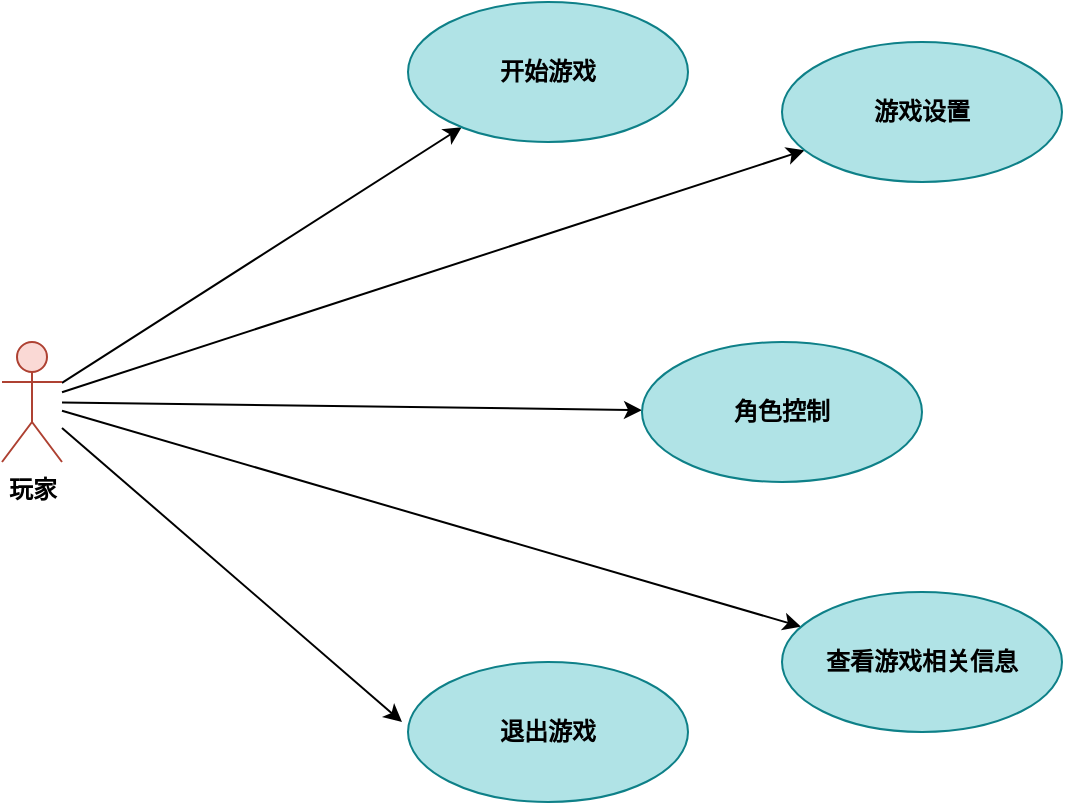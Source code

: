 <mxfile version="10.8.2" type="github"><diagram id="IrRtVsXxeVOsmyzrNjJb" name="use case"><mxGraphModel dx="3046" dy="1971" grid="1" gridSize="10" guides="1" tooltips="1" connect="1" arrows="1" fold="1" page="1" pageScale="1" pageWidth="827" pageHeight="1169" math="0" shadow="0"><root><mxCell id="0"/><mxCell id="1" parent="0"/><mxCell id="EdnDrlW-2tyEHcrzi7xw-4" style="rounded=0;orthogonalLoop=1;jettySize=auto;html=1;" parent="1" source="EdnDrlW-2tyEHcrzi7xw-1" target="EdnDrlW-2tyEHcrzi7xw-3" edge="1"><mxGeometry relative="1" as="geometry"/></mxCell><mxCell id="EdnDrlW-2tyEHcrzi7xw-8" style="edgeStyle=none;rounded=0;orthogonalLoop=1;jettySize=auto;html=1;" parent="1" source="EdnDrlW-2tyEHcrzi7xw-1" target="EdnDrlW-2tyEHcrzi7xw-5" edge="1"><mxGeometry relative="1" as="geometry"/></mxCell><mxCell id="EdnDrlW-2tyEHcrzi7xw-9" style="edgeStyle=none;rounded=0;orthogonalLoop=1;jettySize=auto;html=1;" parent="1" source="EdnDrlW-2tyEHcrzi7xw-1" target="EdnDrlW-2tyEHcrzi7xw-6" edge="1"><mxGeometry relative="1" as="geometry"/></mxCell><mxCell id="EdnDrlW-2tyEHcrzi7xw-10" style="edgeStyle=none;rounded=0;orthogonalLoop=1;jettySize=auto;html=1;" parent="1" source="EdnDrlW-2tyEHcrzi7xw-1" edge="1"><mxGeometry relative="1" as="geometry"><mxPoint x="-1383" y="240" as="targetPoint"/></mxGeometry></mxCell><mxCell id="EdnDrlW-2tyEHcrzi7xw-12" style="edgeStyle=none;rounded=0;orthogonalLoop=1;jettySize=auto;html=1;" parent="1" source="EdnDrlW-2tyEHcrzi7xw-1" target="EdnDrlW-2tyEHcrzi7xw-11" edge="1"><mxGeometry relative="1" as="geometry"/></mxCell><mxCell id="EdnDrlW-2tyEHcrzi7xw-1" value="玩家" style="shape=umlActor;verticalLabelPosition=bottom;labelBackgroundColor=#ffffff;verticalAlign=top;html=1;fillColor=#fad9d5;strokeColor=#ae4132;fontStyle=1" parent="1" vertex="1"><mxGeometry x="-1583" y="50" width="30" height="60" as="geometry"/></mxCell><mxCell id="EdnDrlW-2tyEHcrzi7xw-3" value="开始游戏" style="ellipse;whiteSpace=wrap;html=1;fillColor=#b0e3e6;strokeColor=#0e8088;fontStyle=1" parent="1" vertex="1"><mxGeometry x="-1380" y="-120" width="140" height="70" as="geometry"/></mxCell><mxCell id="EdnDrlW-2tyEHcrzi7xw-5" value="游戏设置" style="ellipse;whiteSpace=wrap;html=1;fillColor=#b0e3e6;strokeColor=#0e8088;fontStyle=1" parent="1" vertex="1"><mxGeometry x="-1193" y="-100" width="140" height="70" as="geometry"/></mxCell><mxCell id="EdnDrlW-2tyEHcrzi7xw-6" value="查看游戏相关信息" style="ellipse;whiteSpace=wrap;html=1;fillColor=#b0e3e6;strokeColor=#0e8088;fontStyle=1" parent="1" vertex="1"><mxGeometry x="-1193" y="175" width="140" height="70" as="geometry"/></mxCell><mxCell id="EdnDrlW-2tyEHcrzi7xw-7" value="退出游戏" style="ellipse;whiteSpace=wrap;html=1;fillColor=#b0e3e6;strokeColor=#0e8088;fontStyle=1" parent="1" vertex="1"><mxGeometry x="-1380" y="210" width="140" height="70" as="geometry"/></mxCell><mxCell id="EdnDrlW-2tyEHcrzi7xw-11" value="角色控制" style="ellipse;whiteSpace=wrap;html=1;fillColor=#b0e3e6;strokeColor=#0e8088;fontStyle=1" parent="1" vertex="1"><mxGeometry x="-1263" y="50" width="140" height="70" as="geometry"/></mxCell></root></mxGraphModel></diagram><diagram id="mnNL5SoDhkHHUL26oh4t" name="layer use case"><mxGraphModel dx="1392" dy="753" grid="1" gridSize="10" guides="1" tooltips="1" connect="1" arrows="1" fold="1" page="1" pageScale="1" pageWidth="827" pageHeight="1169" math="0" shadow="0"><root><mxCell id="qx3HIaO1ouS5vdFw5Nht-0"/><mxCell id="qx3HIaO1ouS5vdFw5Nht-1" parent="qx3HIaO1ouS5vdFw5Nht-0"/><mxCell id="qx3HIaO1ouS5vdFw5Nht-2" style="rounded=0;orthogonalLoop=1;jettySize=auto;html=1;fontStyle=1" edge="1" parent="qx3HIaO1ouS5vdFw5Nht-1" source="qx3HIaO1ouS5vdFw5Nht-7" target="qx3HIaO1ouS5vdFw5Nht-8"><mxGeometry relative="1" as="geometry"/></mxCell><mxCell id="qx3HIaO1ouS5vdFw5Nht-3" style="edgeStyle=none;rounded=0;orthogonalLoop=1;jettySize=auto;html=1;fontStyle=1" edge="1" parent="qx3HIaO1ouS5vdFw5Nht-1" source="qx3HIaO1ouS5vdFw5Nht-7" target="qx3HIaO1ouS5vdFw5Nht-9"><mxGeometry relative="1" as="geometry"/></mxCell><mxCell id="qx3HIaO1ouS5vdFw5Nht-4" style="edgeStyle=none;rounded=0;orthogonalLoop=1;jettySize=auto;html=1;fontStyle=1" edge="1" parent="qx3HIaO1ouS5vdFw5Nht-1" source="qx3HIaO1ouS5vdFw5Nht-7" target="qx3HIaO1ouS5vdFw5Nht-10"><mxGeometry relative="1" as="geometry"/></mxCell><mxCell id="qx3HIaO1ouS5vdFw5Nht-5" style="edgeStyle=none;rounded=0;orthogonalLoop=1;jettySize=auto;html=1;fontStyle=1" edge="1" parent="qx3HIaO1ouS5vdFw5Nht-1" source="qx3HIaO1ouS5vdFw5Nht-7"><mxGeometry relative="1" as="geometry"><mxPoint x="340" y="470" as="targetPoint"/></mxGeometry></mxCell><mxCell id="qx3HIaO1ouS5vdFw5Nht-6" style="edgeStyle=none;rounded=0;orthogonalLoop=1;jettySize=auto;html=1;fontStyle=1" edge="1" parent="qx3HIaO1ouS5vdFw5Nht-1" source="qx3HIaO1ouS5vdFw5Nht-7" target="qx3HIaO1ouS5vdFw5Nht-12"><mxGeometry relative="1" as="geometry"/></mxCell><mxCell id="qx3HIaO1ouS5vdFw5Nht-7" value="玩家" style="shape=umlActor;verticalLabelPosition=bottom;labelBackgroundColor=#ffffff;verticalAlign=top;html=1;fillColor=#fad9d5;strokeColor=#ae4132;fontStyle=1" vertex="1" parent="qx3HIaO1ouS5vdFw5Nht-1"><mxGeometry x="140" y="280" width="30" height="60" as="geometry"/></mxCell><mxCell id="qx3HIaO1ouS5vdFw5Nht-8" value="开始游戏" style="ellipse;whiteSpace=wrap;html=1;fillColor=#b0e3e6;strokeColor=#0e8088;fontStyle=1" vertex="1" parent="qx3HIaO1ouS5vdFw5Nht-1"><mxGeometry x="343" y="110" width="140" height="70" as="geometry"/></mxCell><mxCell id="qx3HIaO1ouS5vdFw5Nht-15" style="edgeStyle=none;rounded=0;orthogonalLoop=1;jettySize=auto;html=1;dashed=1;fontStyle=1" edge="1" parent="qx3HIaO1ouS5vdFw5Nht-1" source="qx3HIaO1ouS5vdFw5Nht-9" target="qx3HIaO1ouS5vdFw5Nht-13"><mxGeometry relative="1" as="geometry"/></mxCell><mxCell id="qx3HIaO1ouS5vdFw5Nht-16" style="edgeStyle=none;rounded=0;orthogonalLoop=1;jettySize=auto;html=1;entryX=0;entryY=0.5;entryDx=0;entryDy=0;dashed=1;fontStyle=1" edge="1" parent="qx3HIaO1ouS5vdFw5Nht-1" source="qx3HIaO1ouS5vdFw5Nht-9" target="qx3HIaO1ouS5vdFw5Nht-14"><mxGeometry relative="1" as="geometry"/></mxCell><mxCell id="qx3HIaO1ouS5vdFw5Nht-9" value="游戏设置" style="ellipse;whiteSpace=wrap;html=1;fillColor=#b0e3e6;strokeColor=#0e8088;fontStyle=1" vertex="1" parent="qx3HIaO1ouS5vdFw5Nht-1"><mxGeometry x="483" y="275" width="140" height="70" as="geometry"/></mxCell><mxCell id="qx3HIaO1ouS5vdFw5Nht-10" value="查看游戏相关信息" style="ellipse;whiteSpace=wrap;html=1;fillColor=#b0e3e6;strokeColor=#0e8088;fontStyle=1" vertex="1" parent="qx3HIaO1ouS5vdFw5Nht-1"><mxGeometry x="420" y="382" width="140" height="70" as="geometry"/></mxCell><mxCell id="qx3HIaO1ouS5vdFw5Nht-11" value="退出游戏" style="ellipse;whiteSpace=wrap;html=1;fillColor=#b0e3e6;strokeColor=#0e8088;fontStyle=1" vertex="1" parent="qx3HIaO1ouS5vdFw5Nht-1"><mxGeometry x="320" y="460" width="140" height="70" as="geometry"/></mxCell><mxCell id="qx3HIaO1ouS5vdFw5Nht-22" style="edgeStyle=none;rounded=0;orthogonalLoop=1;jettySize=auto;html=1;dashed=1;fontStyle=1" edge="1" parent="qx3HIaO1ouS5vdFw5Nht-1" source="qx3HIaO1ouS5vdFw5Nht-12" target="qx3HIaO1ouS5vdFw5Nht-19"><mxGeometry relative="1" as="geometry"/></mxCell><mxCell id="qx3HIaO1ouS5vdFw5Nht-23" style="edgeStyle=none;rounded=0;orthogonalLoop=1;jettySize=auto;html=1;dashed=1;fontStyle=1" edge="1" parent="qx3HIaO1ouS5vdFw5Nht-1" source="qx3HIaO1ouS5vdFw5Nht-12" target="qx3HIaO1ouS5vdFw5Nht-20"><mxGeometry relative="1" as="geometry"/></mxCell><mxCell id="qx3HIaO1ouS5vdFw5Nht-24" style="edgeStyle=none;rounded=0;orthogonalLoop=1;jettySize=auto;html=1;dashed=1;fontStyle=1" edge="1" parent="qx3HIaO1ouS5vdFw5Nht-1" source="qx3HIaO1ouS5vdFw5Nht-12" target="qx3HIaO1ouS5vdFw5Nht-21"><mxGeometry relative="1" as="geometry"/></mxCell><mxCell id="qx3HIaO1ouS5vdFw5Nht-12" value="角色控制" style="ellipse;whiteSpace=wrap;html=1;fillColor=#b0e3e6;strokeColor=#0e8088;fontStyle=1" vertex="1" parent="qx3HIaO1ouS5vdFw5Nht-1"><mxGeometry x="470" y="170" width="140" height="70" as="geometry"/></mxCell><mxCell id="qx3HIaO1ouS5vdFw5Nht-13" value="背景音乐设置" style="ellipse;whiteSpace=wrap;html=1;fillColor=#d0cee2;strokeColor=#56517e;fontStyle=1" vertex="1" parent="qx3HIaO1ouS5vdFw5Nht-1"><mxGeometry x="730" y="393.5" width="140" height="70" as="geometry"/></mxCell><mxCell id="qx3HIaO1ouS5vdFw5Nht-14" value="音效设置" style="ellipse;whiteSpace=wrap;html=1;fillColor=#d0cee2;strokeColor=#56517e;fontStyle=1" vertex="1" parent="qx3HIaO1ouS5vdFw5Nht-1"><mxGeometry x="790" y="285" width="140" height="70" as="geometry"/></mxCell><mxCell id="qx3HIaO1ouS5vdFw5Nht-17" value="《include》" style="text;html=1;resizable=0;points=[];autosize=1;align=left;verticalAlign=top;spacingTop=-4;fontStyle=1" vertex="1" parent="qx3HIaO1ouS5vdFw5Nht-1"><mxGeometry x="610" y="115" width="80" height="20" as="geometry"/></mxCell><mxCell id="qx3HIaO1ouS5vdFw5Nht-18" value="《include》" style="text;html=1;resizable=0;points=[];autosize=1;align=left;verticalAlign=top;spacingTop=-4;fontStyle=1" vertex="1" parent="qx3HIaO1ouS5vdFw5Nht-1"><mxGeometry x="670" y="150" width="80" height="20" as="geometry"/></mxCell><mxCell id="qx3HIaO1ouS5vdFw5Nht-19" value="移动" style="ellipse;whiteSpace=wrap;html=1;fillColor=#bac8d3;strokeColor=#23445d;fontStyle=1" vertex="1" parent="qx3HIaO1ouS5vdFw5Nht-1"><mxGeometry x="710" y="50" width="140" height="70" as="geometry"/></mxCell><mxCell id="qx3HIaO1ouS5vdFw5Nht-20" value="攻击" style="ellipse;whiteSpace=wrap;html=1;fillColor=#bac8d3;strokeColor=#23445d;fontStyle=1" vertex="1" parent="qx3HIaO1ouS5vdFw5Nht-1"><mxGeometry x="790" y="115" width="140" height="70" as="geometry"/></mxCell><mxCell id="qx3HIaO1ouS5vdFw5Nht-21" value="使用技能" style="ellipse;whiteSpace=wrap;html=1;fillColor=#bac8d3;strokeColor=#23445d;fontStyle=1" vertex="1" parent="qx3HIaO1ouS5vdFw5Nht-1"><mxGeometry x="800" y="190" width="140" height="70" as="geometry"/></mxCell><mxCell id="qx3HIaO1ouS5vdFw5Nht-25" value="《include》" style="text;html=1;resizable=0;points=[];autosize=1;align=left;verticalAlign=top;spacingTop=-4;fontStyle=1" vertex="1" parent="qx3HIaO1ouS5vdFw5Nht-1"><mxGeometry x="700" y="195" width="80" height="20" as="geometry"/></mxCell><mxCell id="qx3HIaO1ouS5vdFw5Nht-26" value="《include》" style="text;html=1;resizable=0;points=[];autosize=1;align=left;verticalAlign=top;spacingTop=-4;fontStyle=1" vertex="1" parent="qx3HIaO1ouS5vdFw5Nht-1"><mxGeometry x="680" y="290" width="80" height="20" as="geometry"/></mxCell><mxCell id="qx3HIaO1ouS5vdFw5Nht-27" value="《include》" style="text;html=1;resizable=0;points=[];autosize=1;align=left;verticalAlign=top;spacingTop=-4;fontStyle=1" vertex="1" parent="qx3HIaO1ouS5vdFw5Nht-1"><mxGeometry x="670" y="355" width="80" height="20" as="geometry"/></mxCell><mxCell id="qx3HIaO1ouS5vdFw5Nht-29" style="edgeStyle=none;rounded=0;orthogonalLoop=1;jettySize=auto;html=1;entryX=1;entryY=1;entryDx=0;entryDy=0;dashed=1;fontStyle=1" edge="1" parent="qx3HIaO1ouS5vdFw5Nht-1" source="qx3HIaO1ouS5vdFw5Nht-28" target="qx3HIaO1ouS5vdFw5Nht-10"><mxGeometry relative="1" as="geometry"/></mxCell><mxCell id="qx3HIaO1ouS5vdFw5Nht-31" style="edgeStyle=none;rounded=0;orthogonalLoop=1;jettySize=auto;html=1;dashed=1;fontStyle=1" edge="1" parent="qx3HIaO1ouS5vdFw5Nht-1" source="qx3HIaO1ouS5vdFw5Nht-28" target="qx3HIaO1ouS5vdFw5Nht-9"><mxGeometry relative="1" as="geometry"/></mxCell><mxCell id="qx3HIaO1ouS5vdFw5Nht-28" value="返回主界面" style="ellipse;whiteSpace=wrap;html=1;fillColor=#b1ddf0;strokeColor=#10739e;fontStyle=1" vertex="1" parent="qx3HIaO1ouS5vdFw5Nht-1"><mxGeometry x="680" y="490" width="140" height="70" as="geometry"/></mxCell><mxCell id="qx3HIaO1ouS5vdFw5Nht-30" value="《extend》" style="text;html=1;resizable=0;points=[];autosize=1;align=left;verticalAlign=top;spacingTop=-4;fontStyle=1" vertex="1" parent="qx3HIaO1ouS5vdFw5Nht-1"><mxGeometry x="590" y="452" width="80" height="20" as="geometry"/></mxCell><mxCell id="qx3HIaO1ouS5vdFw5Nht-33" value="《extend》" style="text;html=1;resizable=0;points=[];autosize=1;align=left;verticalAlign=top;spacingTop=-4;fontStyle=1" vertex="1" parent="qx3HIaO1ouS5vdFw5Nht-1"><mxGeometry x="660" y="417" width="80" height="20" as="geometry"/></mxCell></root></mxGraphModel></diagram><diagram id="8f_gyN8ZUDlhBpsmmJCU" name="class"><mxGraphModel dx="1638" dy="886" grid="1" gridSize="10" guides="1" tooltips="1" connect="1" arrows="1" fold="1" page="1" pageScale="1" pageWidth="827" pageHeight="1169" math="0" shadow="0"><root><mxCell id="hql1_VHkMcN6DaYy_J4o-0"/><mxCell id="hql1_VHkMcN6DaYy_J4o-1" parent="hql1_VHkMcN6DaYy_J4o-0"/><mxCell id="hql1_VHkMcN6DaYy_J4o-2" value="Entity" style="swimlane;fontStyle=1;childLayout=stackLayout;horizontal=1;startSize=26;fillColor=none;horizontalStack=0;resizeParent=1;resizeParentMax=0;resizeLast=0;collapsible=1;marginBottom=0;" vertex="1" parent="hql1_VHkMcN6DaYy_J4o-1"><mxGeometry x="520" y="20" width="210" height="156" as="geometry"/></mxCell><mxCell id="hql1_VHkMcN6DaYy_J4o-3" value="+ life: int" style="text;strokeColor=none;fillColor=none;align=left;verticalAlign=top;spacingLeft=4;spacingRight=4;overflow=hidden;rotatable=0;points=[[0,0.5],[1,0.5]];portConstraint=eastwest;fontStyle=1" vertex="1" parent="hql1_VHkMcN6DaYy_J4o-2"><mxGeometry y="26" width="210" height="26" as="geometry"/></mxCell><mxCell id="hql1_VHkMcN6DaYy_J4o-4" value="+ attack: int" style="text;strokeColor=none;fillColor=none;align=left;verticalAlign=top;spacingLeft=4;spacingRight=4;overflow=hidden;rotatable=0;points=[[0,0.5],[1,0.5]];portConstraint=eastwest;fontStyle=1" vertex="1" parent="hql1_VHkMcN6DaYy_J4o-2"><mxGeometry y="52" width="210" height="26" as="geometry"/></mxCell><mxCell id="hql1_VHkMcN6DaYy_J4o-5" value="+ direction: int" style="text;strokeColor=none;fillColor=none;align=left;verticalAlign=top;spacingLeft=4;spacingRight=4;overflow=hidden;rotatable=0;points=[[0,0.5],[1,0.5]];portConstraint=eastwest;fontStyle=1" vertex="1" parent="hql1_VHkMcN6DaYy_J4o-2"><mxGeometry y="78" width="210" height="26" as="geometry"/></mxCell><mxCell id="hql1_VHkMcN6DaYy_J4o-19" value="+ state: ActionState" style="text;strokeColor=none;fillColor=none;align=left;verticalAlign=top;spacingLeft=4;spacingRight=4;overflow=hidden;rotatable=0;points=[[0,0.5],[1,0.5]];portConstraint=eastwest;fontStyle=1" vertex="1" parent="hql1_VHkMcN6DaYy_J4o-2"><mxGeometry y="104" width="210" height="26" as="geometry"/></mxCell><mxCell id="hql1_VHkMcN6DaYy_J4o-20" value="+ isInvincible: bool" style="text;strokeColor=none;fillColor=none;align=left;verticalAlign=top;spacingLeft=4;spacingRight=4;overflow=hidden;rotatable=0;points=[[0,0.5],[1,0.5]];portConstraint=eastwest;fontStyle=1" vertex="1" parent="hql1_VHkMcN6DaYy_J4o-2"><mxGeometry y="130" width="210" height="26" as="geometry"/></mxCell><mxCell id="hql1_VHkMcN6DaYy_J4o-35" style="edgeStyle=orthogonalEdgeStyle;rounded=0;orthogonalLoop=1;jettySize=auto;html=1;endArrow=block;endFill=0;fontStyle=1" edge="1" parent="hql1_VHkMcN6DaYy_J4o-1" source="hql1_VHkMcN6DaYy_J4o-23" target="hql1_VHkMcN6DaYy_J4o-2"><mxGeometry relative="1" as="geometry"/></mxCell><mxCell id="hql1_VHkMcN6DaYy_J4o-23" value="Monster" style="swimlane;fontStyle=1;childLayout=stackLayout;horizontal=1;startSize=26;fillColor=none;horizontalStack=0;resizeParent=1;resizeParentMax=0;resizeLast=0;collapsible=1;marginBottom=0;" vertex="1" parent="hql1_VHkMcN6DaYy_J4o-1"><mxGeometry x="320" y="240" width="210" height="156" as="geometry"/></mxCell><mxCell id="hql1_VHkMcN6DaYy_J4o-24" value="+ life: int" style="text;strokeColor=none;fillColor=none;align=left;verticalAlign=top;spacingLeft=4;spacingRight=4;overflow=hidden;rotatable=0;points=[[0,0.5],[1,0.5]];portConstraint=eastwest;fontStyle=1" vertex="1" parent="hql1_VHkMcN6DaYy_J4o-23"><mxGeometry y="26" width="210" height="26" as="geometry"/></mxCell><mxCell id="hql1_VHkMcN6DaYy_J4o-25" value="+ attack: int" style="text;strokeColor=none;fillColor=none;align=left;verticalAlign=top;spacingLeft=4;spacingRight=4;overflow=hidden;rotatable=0;points=[[0,0.5],[1,0.5]];portConstraint=eastwest;fontStyle=1" vertex="1" parent="hql1_VHkMcN6DaYy_J4o-23"><mxGeometry y="52" width="210" height="26" as="geometry"/></mxCell><mxCell id="hql1_VHkMcN6DaYy_J4o-26" value="+ direction: int" style="text;strokeColor=none;fillColor=none;align=left;verticalAlign=top;spacingLeft=4;spacingRight=4;overflow=hidden;rotatable=0;points=[[0,0.5],[1,0.5]];portConstraint=eastwest;fontStyle=1" vertex="1" parent="hql1_VHkMcN6DaYy_J4o-23"><mxGeometry y="78" width="210" height="26" as="geometry"/></mxCell><mxCell id="hql1_VHkMcN6DaYy_J4o-27" value="+ state: ActionState" style="text;strokeColor=none;fillColor=none;align=left;verticalAlign=top;spacingLeft=4;spacingRight=4;overflow=hidden;rotatable=0;points=[[0,0.5],[1,0.5]];portConstraint=eastwest;fontStyle=1" vertex="1" parent="hql1_VHkMcN6DaYy_J4o-23"><mxGeometry y="104" width="210" height="26" as="geometry"/></mxCell><mxCell id="hql1_VHkMcN6DaYy_J4o-28" value="+ isInvincible: bool" style="text;strokeColor=none;fillColor=none;align=left;verticalAlign=top;spacingLeft=4;spacingRight=4;overflow=hidden;rotatable=0;points=[[0,0.5],[1,0.5]];portConstraint=eastwest;fontStyle=1" vertex="1" parent="hql1_VHkMcN6DaYy_J4o-23"><mxGeometry y="130" width="210" height="26" as="geometry"/></mxCell><mxCell id="hql1_VHkMcN6DaYy_J4o-36" style="edgeStyle=orthogonalEdgeStyle;rounded=0;orthogonalLoop=1;jettySize=auto;html=1;endArrow=block;endFill=0;fontStyle=1" edge="1" parent="hql1_VHkMcN6DaYy_J4o-1" source="hql1_VHkMcN6DaYy_J4o-29" target="hql1_VHkMcN6DaYy_J4o-2"><mxGeometry relative="1" as="geometry"/></mxCell><mxCell id="hql1_VHkMcN6DaYy_J4o-29" value="Player" style="swimlane;fontStyle=1;childLayout=stackLayout;horizontal=1;startSize=26;fillColor=none;horizontalStack=0;resizeParent=1;resizeParentMax=0;resizeLast=0;collapsible=1;marginBottom=0;" vertex="1" parent="hql1_VHkMcN6DaYy_J4o-1"><mxGeometry x="730" y="240" width="210" height="156" as="geometry"/></mxCell><mxCell id="hql1_VHkMcN6DaYy_J4o-30" value="+ life: int" style="text;strokeColor=none;fillColor=none;align=left;verticalAlign=top;spacingLeft=4;spacingRight=4;overflow=hidden;rotatable=0;points=[[0,0.5],[1,0.5]];portConstraint=eastwest;fontStyle=1" vertex="1" parent="hql1_VHkMcN6DaYy_J4o-29"><mxGeometry y="26" width="210" height="26" as="geometry"/></mxCell><mxCell id="hql1_VHkMcN6DaYy_J4o-31" value="+ attack: int" style="text;strokeColor=none;fillColor=none;align=left;verticalAlign=top;spacingLeft=4;spacingRight=4;overflow=hidden;rotatable=0;points=[[0,0.5],[1,0.5]];portConstraint=eastwest;fontStyle=1" vertex="1" parent="hql1_VHkMcN6DaYy_J4o-29"><mxGeometry y="52" width="210" height="26" as="geometry"/></mxCell><mxCell id="hql1_VHkMcN6DaYy_J4o-32" value="+ direction: int" style="text;strokeColor=none;fillColor=none;align=left;verticalAlign=top;spacingLeft=4;spacingRight=4;overflow=hidden;rotatable=0;points=[[0,0.5],[1,0.5]];portConstraint=eastwest;fontStyle=1" vertex="1" parent="hql1_VHkMcN6DaYy_J4o-29"><mxGeometry y="78" width="210" height="26" as="geometry"/></mxCell><mxCell id="hql1_VHkMcN6DaYy_J4o-33" value="+ state: ActionState" style="text;strokeColor=none;fillColor=none;align=left;verticalAlign=top;spacingLeft=4;spacingRight=4;overflow=hidden;rotatable=0;points=[[0,0.5],[1,0.5]];portConstraint=eastwest;fontStyle=1" vertex="1" parent="hql1_VHkMcN6DaYy_J4o-29"><mxGeometry y="104" width="210" height="26" as="geometry"/></mxCell><mxCell id="hql1_VHkMcN6DaYy_J4o-34" value="+ isInvincible: bool" style="text;strokeColor=none;fillColor=none;align=left;verticalAlign=top;spacingLeft=4;spacingRight=4;overflow=hidden;rotatable=0;points=[[0,0.5],[1,0.5]];portConstraint=eastwest;fontStyle=1" vertex="1" parent="hql1_VHkMcN6DaYy_J4o-29"><mxGeometry y="130" width="210" height="26" as="geometry"/></mxCell><mxCell id="hql1_VHkMcN6DaYy_J4o-42" value="&lt;p style=&quot;margin: 0px ; margin-top: 4px ; text-align: center&quot;&gt;&amp;lt;&amp;lt;enumeration&amp;gt;&amp;gt;&lt;br&gt;&lt;span&gt;ActionState&lt;/span&gt;&lt;/p&gt;&lt;hr&gt;&lt;p style=&quot;margin: 0px ; margin-left: 8px ; text-align: left&quot;&gt;None&lt;br&gt;Run&lt;/p&gt;&lt;p style=&quot;margin: 0px ; margin-left: 8px ; text-align: left&quot;&gt;Attack&lt;/p&gt;&lt;p style=&quot;margin: 0px ; margin-left: 8px ; text-align: left&quot;&gt;Stand&lt;/p&gt;&lt;p style=&quot;margin: 0px ; margin-left: 8px ; text-align: left&quot;&gt;Endure&lt;/p&gt;&lt;p style=&quot;margin: 0px ; margin-left: 8px ; text-align: left&quot;&gt;Die&lt;/p&gt;&lt;p style=&quot;margin: 0px ; margin-left: 8px ; text-align: left&quot;&gt;Monster_Chase&lt;/p&gt;&lt;p style=&quot;margin: 0px ; margin-left: 8px ; text-align: left&quot;&gt;Player_Skill&lt;/p&gt;" style="shape=rect;html=1;overflow=fill;whiteSpace=wrap;fontStyle=1" vertex="1" parent="hql1_VHkMcN6DaYy_J4o-1"><mxGeometry x="150" y="18" width="200" height="160" as="geometry"/></mxCell><mxCell id="hql1_VHkMcN6DaYy_J4o-43" value="1" style="endArrow=open;html=1;endSize=12;startArrow=diamondThin;startSize=14;startFill=1;edgeStyle=orthogonalEdgeStyle;align=left;verticalAlign=bottom;entryX=0.995;entryY=0.35;entryDx=0;entryDy=0;entryPerimeter=0;fontStyle=1" edge="1" parent="hql1_VHkMcN6DaYy_J4o-1" source="hql1_VHkMcN6DaYy_J4o-2" target="hql1_VHkMcN6DaYy_J4o-42"><mxGeometry x="-1" y="3" relative="1" as="geometry"><mxPoint x="520" y="60" as="sourcePoint"/><mxPoint x="680" y="60" as="targetPoint"/><Array as="points"><mxPoint x="480" y="74"/><mxPoint x="480" y="74"/></Array></mxGeometry></mxCell><mxCell id="hql1_VHkMcN6DaYy_J4o-84" style="edgeStyle=orthogonalEdgeStyle;rounded=0;orthogonalLoop=1;jettySize=auto;html=1;endArrow=block;endFill=0;fontStyle=1" edge="1" parent="hql1_VHkMcN6DaYy_J4o-1" source="hql1_VHkMcN6DaYy_J4o-67"><mxGeometry relative="1" as="geometry"><mxPoint x="1145.529" y="-135" as="targetPoint"/><Array as="points"><mxPoint x="1115" y="-56"/><mxPoint x="1145" y="-56"/></Array></mxGeometry></mxCell><mxCell id="hql1_VHkMcN6DaYy_J4o-85" style="edgeStyle=orthogonalEdgeStyle;rounded=0;orthogonalLoop=1;jettySize=auto;html=1;endArrow=block;endFill=0;fontStyle=1" edge="1" parent="hql1_VHkMcN6DaYy_J4o-1" source="hql1_VHkMcN6DaYy_J4o-71"><mxGeometry relative="1" as="geometry"><mxPoint x="1145.529" y="-135" as="targetPoint"/><Array as="points"><mxPoint x="1285" y="-56"/><mxPoint x="1145" y="-56"/></Array></mxGeometry></mxCell><mxCell id="hql1_VHkMcN6DaYy_J4o-86" style="edgeStyle=orthogonalEdgeStyle;rounded=0;orthogonalLoop=1;jettySize=auto;html=1;endArrow=block;endFill=0;fontStyle=1" edge="1" parent="hql1_VHkMcN6DaYy_J4o-1" source="hql1_VHkMcN6DaYy_J4o-75"><mxGeometry relative="1" as="geometry"><mxPoint x="1465.235" y="39" as="sourcePoint"/><mxPoint x="1145.529" y="-135" as="targetPoint"/><Array as="points"><mxPoint x="1466" y="-57"/><mxPoint x="1146" y="-57"/></Array></mxGeometry></mxCell><mxCell id="hql1_VHkMcN6DaYy_J4o-79" value="GameScene" style="swimlane;fontStyle=1;childLayout=stackLayout;horizontal=1;startSize=26;fillColor=none;horizontalStack=0;resizeParent=1;resizeParentMax=0;resizeLast=0;collapsible=1;marginBottom=0;" vertex="1" parent="hql1_VHkMcN6DaYy_J4o-1"><mxGeometry x="835" y="41" width="175" height="78" as="geometry"/></mxCell><mxCell id="hql1_VHkMcN6DaYy_J4o-88" value="1" style="endArrow=open;html=1;endSize=12;startArrow=diamondThin;startSize=14;startFill=1;edgeStyle=orthogonalEdgeStyle;align=left;verticalAlign=bottom;fontStyle=1" edge="1" parent="hql1_VHkMcN6DaYy_J4o-79" target="hql1_VHkMcN6DaYy_J4o-2"><mxGeometry x="-1" y="3" relative="1" as="geometry"><mxPoint y="22" as="sourcePoint"/><mxPoint x="160" y="22" as="targetPoint"/><Array as="points"><mxPoint x="-75" y="22"/><mxPoint x="-75" y="22"/></Array></mxGeometry></mxCell><mxCell id="hql1_VHkMcN6DaYy_J4o-80" value="+ player: Entity" style="text;strokeColor=none;fillColor=none;align=left;verticalAlign=top;spacingLeft=4;spacingRight=4;overflow=hidden;rotatable=0;points=[[0,0.5],[1,0.5]];portConstraint=eastwest;fontStyle=1" vertex="1" parent="hql1_VHkMcN6DaYy_J4o-79"><mxGeometry y="26" width="175" height="26" as="geometry"/></mxCell><mxCell id="hql1_VHkMcN6DaYy_J4o-81" value="+ monsters: Vector&lt;Entity&gt;" style="text;strokeColor=none;fillColor=none;align=left;verticalAlign=top;spacingLeft=4;spacingRight=4;overflow=hidden;rotatable=0;points=[[0,0.5],[1,0.5]];portConstraint=eastwest;fontStyle=1" vertex="1" parent="hql1_VHkMcN6DaYy_J4o-79"><mxGeometry y="52" width="175" height="26" as="geometry"/></mxCell></root></mxGraphModel></diagram><diagram id="9hV2W6zVL5yRLEfEgwlA" name="detail class"><mxGraphModel dx="1392" dy="1922" grid="1" gridSize="10" guides="1" tooltips="1" connect="1" arrows="1" fold="1" page="1" pageScale="1" pageWidth="827" pageHeight="1169" math="0" shadow="0"><root><mxCell id="re-ZhchEUuhyzn_ODeVp-0"/><mxCell id="re-ZhchEUuhyzn_ODeVp-1" parent="re-ZhchEUuhyzn_ODeVp-0"/><mxCell id="EOTZfSgTQvX7_BjOTXxA-0" value="Entity" style="swimlane;fontStyle=1;childLayout=stackLayout;horizontal=1;startSize=26;fillColor=none;horizontalStack=0;resizeParent=1;resizeParentMax=0;resizeLast=0;collapsible=1;marginBottom=0;" vertex="1" parent="re-ZhchEUuhyzn_ODeVp-1"><mxGeometry x="520" y="20" width="210" height="156" as="geometry"/></mxCell><mxCell id="EOTZfSgTQvX7_BjOTXxA-1" value="+ life: int" style="text;strokeColor=none;fillColor=none;align=left;verticalAlign=top;spacingLeft=4;spacingRight=4;overflow=hidden;rotatable=0;points=[[0,0.5],[1,0.5]];portConstraint=eastwest;fontStyle=1" vertex="1" parent="EOTZfSgTQvX7_BjOTXxA-0"><mxGeometry y="26" width="210" height="26" as="geometry"/></mxCell><mxCell id="EOTZfSgTQvX7_BjOTXxA-2" value="+ attack: int" style="text;strokeColor=none;fillColor=none;align=left;verticalAlign=top;spacingLeft=4;spacingRight=4;overflow=hidden;rotatable=0;points=[[0,0.5],[1,0.5]];portConstraint=eastwest;fontStyle=1" vertex="1" parent="EOTZfSgTQvX7_BjOTXxA-0"><mxGeometry y="52" width="210" height="26" as="geometry"/></mxCell><mxCell id="EOTZfSgTQvX7_BjOTXxA-3" value="+ direction: int" style="text;strokeColor=none;fillColor=none;align=left;verticalAlign=top;spacingLeft=4;spacingRight=4;overflow=hidden;rotatable=0;points=[[0,0.5],[1,0.5]];portConstraint=eastwest;fontStyle=1" vertex="1" parent="EOTZfSgTQvX7_BjOTXxA-0"><mxGeometry y="78" width="210" height="26" as="geometry"/></mxCell><mxCell id="EOTZfSgTQvX7_BjOTXxA-4" value="+ state: ActionState" style="text;strokeColor=none;fillColor=none;align=left;verticalAlign=top;spacingLeft=4;spacingRight=4;overflow=hidden;rotatable=0;points=[[0,0.5],[1,0.5]];portConstraint=eastwest;fontStyle=1" vertex="1" parent="EOTZfSgTQvX7_BjOTXxA-0"><mxGeometry y="104" width="210" height="26" as="geometry"/></mxCell><mxCell id="EOTZfSgTQvX7_BjOTXxA-5" value="+ isInvincible: bool" style="text;strokeColor=none;fillColor=none;align=left;verticalAlign=top;spacingLeft=4;spacingRight=4;overflow=hidden;rotatable=0;points=[[0,0.5],[1,0.5]];portConstraint=eastwest;fontStyle=1" vertex="1" parent="EOTZfSgTQvX7_BjOTXxA-0"><mxGeometry y="130" width="210" height="26" as="geometry"/></mxCell><mxCell id="EOTZfSgTQvX7_BjOTXxA-6" style="edgeStyle=orthogonalEdgeStyle;rounded=0;orthogonalLoop=1;jettySize=auto;html=1;endArrow=block;endFill=0;fontStyle=1" edge="1" parent="re-ZhchEUuhyzn_ODeVp-1" source="EOTZfSgTQvX7_BjOTXxA-7" target="EOTZfSgTQvX7_BjOTXxA-0"><mxGeometry relative="1" as="geometry"/></mxCell><mxCell id="EOTZfSgTQvX7_BjOTXxA-7" value="Monster" style="swimlane;fontStyle=1;childLayout=stackLayout;horizontal=1;startSize=26;fillColor=none;horizontalStack=0;resizeParent=1;resizeParentMax=0;resizeLast=0;collapsible=1;marginBottom=0;" vertex="1" parent="re-ZhchEUuhyzn_ODeVp-1"><mxGeometry x="320" y="240" width="210" height="156" as="geometry"/></mxCell><mxCell id="EOTZfSgTQvX7_BjOTXxA-8" value="+ life: int" style="text;strokeColor=none;fillColor=none;align=left;verticalAlign=top;spacingLeft=4;spacingRight=4;overflow=hidden;rotatable=0;points=[[0,0.5],[1,0.5]];portConstraint=eastwest;fontStyle=1" vertex="1" parent="EOTZfSgTQvX7_BjOTXxA-7"><mxGeometry y="26" width="210" height="26" as="geometry"/></mxCell><mxCell id="EOTZfSgTQvX7_BjOTXxA-9" value="+ attack: int" style="text;strokeColor=none;fillColor=none;align=left;verticalAlign=top;spacingLeft=4;spacingRight=4;overflow=hidden;rotatable=0;points=[[0,0.5],[1,0.5]];portConstraint=eastwest;fontStyle=1" vertex="1" parent="EOTZfSgTQvX7_BjOTXxA-7"><mxGeometry y="52" width="210" height="26" as="geometry"/></mxCell><mxCell id="EOTZfSgTQvX7_BjOTXxA-10" value="+ direction: int" style="text;strokeColor=none;fillColor=none;align=left;verticalAlign=top;spacingLeft=4;spacingRight=4;overflow=hidden;rotatable=0;points=[[0,0.5],[1,0.5]];portConstraint=eastwest;fontStyle=1" vertex="1" parent="EOTZfSgTQvX7_BjOTXxA-7"><mxGeometry y="78" width="210" height="26" as="geometry"/></mxCell><mxCell id="EOTZfSgTQvX7_BjOTXxA-11" value="+ state: ActionState" style="text;strokeColor=none;fillColor=none;align=left;verticalAlign=top;spacingLeft=4;spacingRight=4;overflow=hidden;rotatable=0;points=[[0,0.5],[1,0.5]];portConstraint=eastwest;fontStyle=1" vertex="1" parent="EOTZfSgTQvX7_BjOTXxA-7"><mxGeometry y="104" width="210" height="26" as="geometry"/></mxCell><mxCell id="EOTZfSgTQvX7_BjOTXxA-12" value="+ isInvincible: bool" style="text;strokeColor=none;fillColor=none;align=left;verticalAlign=top;spacingLeft=4;spacingRight=4;overflow=hidden;rotatable=0;points=[[0,0.5],[1,0.5]];portConstraint=eastwest;fontStyle=1" vertex="1" parent="EOTZfSgTQvX7_BjOTXxA-7"><mxGeometry y="130" width="210" height="26" as="geometry"/></mxCell><mxCell id="EOTZfSgTQvX7_BjOTXxA-13" style="edgeStyle=orthogonalEdgeStyle;rounded=0;orthogonalLoop=1;jettySize=auto;html=1;endArrow=block;endFill=0;fontStyle=1" edge="1" parent="re-ZhchEUuhyzn_ODeVp-1" source="EOTZfSgTQvX7_BjOTXxA-14" target="EOTZfSgTQvX7_BjOTXxA-0"><mxGeometry relative="1" as="geometry"/></mxCell><mxCell id="EOTZfSgTQvX7_BjOTXxA-14" value="Player" style="swimlane;fontStyle=1;childLayout=stackLayout;horizontal=1;startSize=26;fillColor=none;horizontalStack=0;resizeParent=1;resizeParentMax=0;resizeLast=0;collapsible=1;marginBottom=0;" vertex="1" parent="re-ZhchEUuhyzn_ODeVp-1"><mxGeometry x="730" y="240" width="210" height="156" as="geometry"/></mxCell><mxCell id="EOTZfSgTQvX7_BjOTXxA-15" value="+ life: int" style="text;strokeColor=none;fillColor=none;align=left;verticalAlign=top;spacingLeft=4;spacingRight=4;overflow=hidden;rotatable=0;points=[[0,0.5],[1,0.5]];portConstraint=eastwest;fontStyle=1" vertex="1" parent="EOTZfSgTQvX7_BjOTXxA-14"><mxGeometry y="26" width="210" height="26" as="geometry"/></mxCell><mxCell id="EOTZfSgTQvX7_BjOTXxA-16" value="+ attack: int" style="text;strokeColor=none;fillColor=none;align=left;verticalAlign=top;spacingLeft=4;spacingRight=4;overflow=hidden;rotatable=0;points=[[0,0.5],[1,0.5]];portConstraint=eastwest;fontStyle=1" vertex="1" parent="EOTZfSgTQvX7_BjOTXxA-14"><mxGeometry y="52" width="210" height="26" as="geometry"/></mxCell><mxCell id="EOTZfSgTQvX7_BjOTXxA-17" value="+ direction: int" style="text;strokeColor=none;fillColor=none;align=left;verticalAlign=top;spacingLeft=4;spacingRight=4;overflow=hidden;rotatable=0;points=[[0,0.5],[1,0.5]];portConstraint=eastwest;fontStyle=1" vertex="1" parent="EOTZfSgTQvX7_BjOTXxA-14"><mxGeometry y="78" width="210" height="26" as="geometry"/></mxCell><mxCell id="EOTZfSgTQvX7_BjOTXxA-18" value="+ state: ActionState" style="text;strokeColor=none;fillColor=none;align=left;verticalAlign=top;spacingLeft=4;spacingRight=4;overflow=hidden;rotatable=0;points=[[0,0.5],[1,0.5]];portConstraint=eastwest;fontStyle=1" vertex="1" parent="EOTZfSgTQvX7_BjOTXxA-14"><mxGeometry y="104" width="210" height="26" as="geometry"/></mxCell><mxCell id="EOTZfSgTQvX7_BjOTXxA-19" value="+ isInvincible: bool" style="text;strokeColor=none;fillColor=none;align=left;verticalAlign=top;spacingLeft=4;spacingRight=4;overflow=hidden;rotatable=0;points=[[0,0.5],[1,0.5]];portConstraint=eastwest;fontStyle=1" vertex="1" parent="EOTZfSgTQvX7_BjOTXxA-14"><mxGeometry y="130" width="210" height="26" as="geometry"/></mxCell><mxCell id="EOTZfSgTQvX7_BjOTXxA-20" value="&lt;p style=&quot;margin: 0px ; margin-top: 4px ; text-align: center&quot;&gt;&amp;lt;&amp;lt;enumeration&amp;gt;&amp;gt;&lt;br&gt;&lt;span&gt;ActionState&lt;/span&gt;&lt;/p&gt;&lt;hr&gt;&lt;p style=&quot;margin: 0px ; margin-left: 8px ; text-align: left&quot;&gt;None&lt;br&gt;Run&lt;/p&gt;&lt;p style=&quot;margin: 0px ; margin-left: 8px ; text-align: left&quot;&gt;Attack&lt;/p&gt;&lt;p style=&quot;margin: 0px ; margin-left: 8px ; text-align: left&quot;&gt;Stand&lt;/p&gt;&lt;p style=&quot;margin: 0px ; margin-left: 8px ; text-align: left&quot;&gt;Endure&lt;/p&gt;&lt;p style=&quot;margin: 0px ; margin-left: 8px ; text-align: left&quot;&gt;Die&lt;/p&gt;&lt;p style=&quot;margin: 0px ; margin-left: 8px ; text-align: left&quot;&gt;Monster_Chase&lt;/p&gt;&lt;p style=&quot;margin: 0px ; margin-left: 8px ; text-align: left&quot;&gt;Player_Skill&lt;/p&gt;" style="shape=rect;html=1;overflow=fill;whiteSpace=wrap;fontStyle=1" vertex="1" parent="re-ZhchEUuhyzn_ODeVp-1"><mxGeometry x="150" y="18" width="200" height="160" as="geometry"/></mxCell><mxCell id="EOTZfSgTQvX7_BjOTXxA-21" value="1" style="endArrow=open;html=1;endSize=12;startArrow=diamondThin;startSize=14;startFill=1;edgeStyle=orthogonalEdgeStyle;align=left;verticalAlign=bottom;entryX=0.995;entryY=0.35;entryDx=0;entryDy=0;entryPerimeter=0;fontStyle=1" edge="1" parent="re-ZhchEUuhyzn_ODeVp-1" source="EOTZfSgTQvX7_BjOTXxA-0" target="EOTZfSgTQvX7_BjOTXxA-20"><mxGeometry x="-1" y="3" relative="1" as="geometry"><mxPoint x="520" y="60" as="sourcePoint"/><mxPoint x="680" y="60" as="targetPoint"/><Array as="points"><mxPoint x="480" y="74"/><mxPoint x="480" y="74"/></Array></mxGeometry></mxCell><mxCell id="EOTZfSgTQvX7_BjOTXxA-22" value="Layer" style="swimlane;fontStyle=1;childLayout=stackLayout;horizontal=1;startSize=26;fillColor=none;horizontalStack=0;resizeParent=1;resizeParentMax=0;resizeLast=0;collapsible=1;marginBottom=0;" vertex="1" parent="re-ZhchEUuhyzn_ODeVp-1"><mxGeometry x="1075" y="-187" width="140" height="52" as="geometry"/></mxCell><mxCell id="EOTZfSgTQvX7_BjOTXxA-23" style="edgeStyle=orthogonalEdgeStyle;rounded=0;orthogonalLoop=1;jettySize=auto;html=1;endArrow=block;endFill=0;fontStyle=1" edge="1" parent="re-ZhchEUuhyzn_ODeVp-1" source="EOTZfSgTQvX7_BjOTXxA-24" target="EOTZfSgTQvX7_BjOTXxA-22"><mxGeometry relative="1" as="geometry"><Array as="points"><mxPoint x="1115" y="-56"/><mxPoint x="1145" y="-56"/></Array></mxGeometry></mxCell><mxCell id="EOTZfSgTQvX7_BjOTXxA-24" value="MainScene" style="swimlane;fontStyle=1;childLayout=stackLayout;horizontal=1;startSize=26;fillColor=none;horizontalStack=0;resizeParent=1;resizeParentMax=0;resizeLast=0;collapsible=1;marginBottom=0;" vertex="1" parent="re-ZhchEUuhyzn_ODeVp-1"><mxGeometry x="1045" y="39" width="140" height="52" as="geometry"/></mxCell><mxCell id="EOTZfSgTQvX7_BjOTXxA-25" style="edgeStyle=orthogonalEdgeStyle;rounded=0;orthogonalLoop=1;jettySize=auto;html=1;endArrow=block;endFill=0;fontStyle=1" edge="1" parent="re-ZhchEUuhyzn_ODeVp-1" source="EOTZfSgTQvX7_BjOTXxA-26" target="EOTZfSgTQvX7_BjOTXxA-22"><mxGeometry relative="1" as="geometry"><Array as="points"><mxPoint x="1285" y="-56"/><mxPoint x="1145" y="-56"/></Array></mxGeometry></mxCell><mxCell id="EOTZfSgTQvX7_BjOTXxA-26" value="OptionScene" style="swimlane;fontStyle=1;childLayout=stackLayout;horizontal=1;startSize=26;fillColor=none;horizontalStack=0;resizeParent=1;resizeParentMax=0;resizeLast=0;collapsible=1;marginBottom=0;" vertex="1" parent="re-ZhchEUuhyzn_ODeVp-1"><mxGeometry x="1215" y="41" width="140" height="52" as="geometry"/></mxCell><mxCell id="EOTZfSgTQvX7_BjOTXxA-27" style="edgeStyle=orthogonalEdgeStyle;rounded=0;orthogonalLoop=1;jettySize=auto;html=1;endArrow=block;endFill=0;fontStyle=1" edge="1" parent="re-ZhchEUuhyzn_ODeVp-1" source="EOTZfSgTQvX7_BjOTXxA-28" target="EOTZfSgTQvX7_BjOTXxA-22"><mxGeometry relative="1" as="geometry"><mxPoint x="1465.235" y="39" as="sourcePoint"/><Array as="points"><mxPoint x="1466" y="-57"/><mxPoint x="1146" y="-57"/></Array></mxGeometry></mxCell><mxCell id="EOTZfSgTQvX7_BjOTXxA-28" value="AboutScene" style="swimlane;fontStyle=1;childLayout=stackLayout;horizontal=1;startSize=26;fillColor=none;horizontalStack=0;resizeParent=1;resizeParentMax=0;resizeLast=0;collapsible=1;marginBottom=0;" vertex="1" parent="re-ZhchEUuhyzn_ODeVp-1"><mxGeometry x="1400" y="41" width="140" height="52" as="geometry"/></mxCell><mxCell id="EOTZfSgTQvX7_BjOTXxA-29" style="edgeStyle=orthogonalEdgeStyle;rounded=0;orthogonalLoop=1;jettySize=auto;html=1;endArrow=block;endFill=0;fontStyle=1" edge="1" parent="re-ZhchEUuhyzn_ODeVp-1" source="EOTZfSgTQvX7_BjOTXxA-30" target="EOTZfSgTQvX7_BjOTXxA-22"><mxGeometry relative="1" as="geometry"><Array as="points"><mxPoint x="905" y="-56"/><mxPoint x="1145" y="-56"/></Array></mxGeometry></mxCell><mxCell id="EOTZfSgTQvX7_BjOTXxA-30" value="GameScene" style="swimlane;fontStyle=1;childLayout=stackLayout;horizontal=1;startSize=26;fillColor=none;horizontalStack=0;resizeParent=1;resizeParentMax=0;resizeLast=0;collapsible=1;marginBottom=0;" vertex="1" parent="re-ZhchEUuhyzn_ODeVp-1"><mxGeometry x="810" y="39" width="175" height="78" as="geometry"/></mxCell><mxCell id="EOTZfSgTQvX7_BjOTXxA-31" value="1" style="endArrow=open;html=1;endSize=12;startArrow=diamondThin;startSize=14;startFill=1;edgeStyle=orthogonalEdgeStyle;align=left;verticalAlign=bottom;fontStyle=1" edge="1" parent="EOTZfSgTQvX7_BjOTXxA-30" target="EOTZfSgTQvX7_BjOTXxA-0"><mxGeometry x="-1" y="3" relative="1" as="geometry"><mxPoint y="22" as="sourcePoint"/><mxPoint x="160" y="22" as="targetPoint"/><Array as="points"><mxPoint x="-75" y="22"/><mxPoint x="-75" y="22"/></Array></mxGeometry></mxCell><mxCell id="EOTZfSgTQvX7_BjOTXxA-32" value="+ player: Entity" style="text;strokeColor=none;fillColor=none;align=left;verticalAlign=top;spacingLeft=4;spacingRight=4;overflow=hidden;rotatable=0;points=[[0,0.5],[1,0.5]];portConstraint=eastwest;fontStyle=1" vertex="1" parent="EOTZfSgTQvX7_BjOTXxA-30"><mxGeometry y="26" width="175" height="26" as="geometry"/></mxCell><mxCell id="EOTZfSgTQvX7_BjOTXxA-33" value="+ monsters: Vector&lt;Entity&gt;" style="text;strokeColor=none;fillColor=none;align=left;verticalAlign=top;spacingLeft=4;spacingRight=4;overflow=hidden;rotatable=0;points=[[0,0.5],[1,0.5]];portConstraint=eastwest;fontStyle=1" vertex="1" parent="EOTZfSgTQvX7_BjOTXxA-30"><mxGeometry y="52" width="175" height="26" as="geometry"/></mxCell><mxCell id="8Dvd8h09FBEG6dsKTckf-0" value="GameTiledMap" style="swimlane;fontStyle=1;align=center;verticalAlign=top;childLayout=stackLayout;horizontal=1;startSize=26;horizontalStack=0;resizeParent=1;resizeParentMax=0;resizeLast=0;collapsible=1;marginBottom=0;" vertex="1" parent="re-ZhchEUuhyzn_ODeVp-1"><mxGeometry x="675" y="-171" width="265" height="86" as="geometry"/></mxCell><mxCell id="8Dvd8h09FBEG6dsKTckf-1" value="+ m_map: TMXTiledMap *" style="text;strokeColor=none;fillColor=none;align=left;verticalAlign=top;spacingLeft=4;spacingRight=4;overflow=hidden;rotatable=0;points=[[0,0.5],[1,0.5]];portConstraint=eastwest;" vertex="1" parent="8Dvd8h09FBEG6dsKTckf-0"><mxGeometry y="26" width="265" height="26" as="geometry"/></mxCell><mxCell id="8Dvd8h09FBEG6dsKTckf-2" value="" style="line;strokeWidth=1;fillColor=none;align=left;verticalAlign=middle;spacingTop=-1;spacingLeft=3;spacingRight=3;rotatable=0;labelPosition=right;points=[];portConstraint=eastwest;" vertex="1" parent="8Dvd8h09FBEG6dsKTckf-0"><mxGeometry y="52" width="265" height="8" as="geometry"/></mxCell><mxCell id="8Dvd8h09FBEG6dsKTckf-3" value="+ createGameMap(int level):  GameTiledMap*" style="text;strokeColor=none;fillColor=none;align=left;verticalAlign=top;spacingLeft=4;spacingRight=4;overflow=hidden;rotatable=0;points=[[0,0.5],[1,0.5]];portConstraint=eastwest;" vertex="1" parent="8Dvd8h09FBEG6dsKTckf-0"><mxGeometry y="60" width="265" height="26" as="geometry"/></mxCell><mxCell id="8Dvd8h09FBEG6dsKTckf-6" value="" style="endArrow=open;html=1;endSize=12;startArrow=diamondThin;startSize=14;startFill=0;edgeStyle=orthogonalEdgeStyle;" edge="1" parent="re-ZhchEUuhyzn_ODeVp-1" source="EOTZfSgTQvX7_BjOTXxA-30" target="8Dvd8h09FBEG6dsKTckf-0"><mxGeometry relative="1" as="geometry"><mxPoint x="940" y="45.5" as="sourcePoint"/><mxPoint x="1100" y="45.5" as="targetPoint"/><Array as="points"><mxPoint x="860" y="-10"/><mxPoint x="860" y="-10"/></Array></mxGeometry></mxCell><mxCell id="8Dvd8h09FBEG6dsKTckf-7" value="0..n" style="resizable=0;html=1;align=left;verticalAlign=top;labelBackgroundColor=#ffffff;fontSize=10;" connectable="0" vertex="1" parent="8Dvd8h09FBEG6dsKTckf-6"><mxGeometry x="-1" relative="1" as="geometry"/></mxCell><mxCell id="8Dvd8h09FBEG6dsKTckf-8" value="1" style="resizable=0;html=1;align=right;verticalAlign=top;labelBackgroundColor=#ffffff;fontSize=10;" connectable="0" vertex="1" parent="8Dvd8h09FBEG6dsKTckf-6"><mxGeometry x="1" relative="1" as="geometry"/></mxCell><mxCell id="8Dvd8h09FBEG6dsKTckf-9" value="GameConfig" style="swimlane;fontStyle=1;align=center;verticalAlign=top;childLayout=stackLayout;horizontal=1;startSize=26;horizontalStack=0;resizeParent=1;resizeParentMax=0;resizeLast=0;collapsible=1;marginBottom=0;" vertex="1" parent="re-ZhchEUuhyzn_ODeVp-1"><mxGeometry x="1220" y="166" width="160" height="80" as="geometry"/></mxCell><mxCell id="8Dvd8h09FBEG6dsKTckf-11" value="" style="line;strokeWidth=1;fillColor=none;align=left;verticalAlign=middle;spacingTop=-1;spacingLeft=3;spacingRight=3;rotatable=0;labelPosition=right;points=[];portConstraint=eastwest;" vertex="1" parent="8Dvd8h09FBEG6dsKTckf-9"><mxGeometry y="26" width="160" height="54" as="geometry"/></mxCell><mxCell id="8Dvd8h09FBEG6dsKTckf-14" value="" style="endArrow=block;endFill=1;html=1;edgeStyle=orthogonalEdgeStyle;align=left;verticalAlign=top;" edge="1" parent="re-ZhchEUuhyzn_ODeVp-1" source="EOTZfSgTQvX7_BjOTXxA-26" target="8Dvd8h09FBEG6dsKTckf-9"><mxGeometry x="-1" relative="1" as="geometry"><mxPoint x="1280" y="90" as="sourcePoint"/><mxPoint x="1440" y="80" as="targetPoint"/><Array as="points"><mxPoint x="1280" y="150"/><mxPoint x="1280" y="150"/></Array></mxGeometry></mxCell><mxCell id="8Dvd8h09FBEG6dsKTckf-15" value="1" style="resizable=0;html=1;align=left;verticalAlign=bottom;labelBackgroundColor=#ffffff;fontSize=10;" connectable="0" vertex="1" parent="8Dvd8h09FBEG6dsKTckf-14"><mxGeometry x="-1" relative="1" as="geometry"/></mxCell><mxCell id="8Dvd8h09FBEG6dsKTckf-16" value="" style="endArrow=block;endFill=1;html=1;edgeStyle=orthogonalEdgeStyle;align=left;verticalAlign=top;" edge="1" parent="re-ZhchEUuhyzn_ODeVp-1" source="EOTZfSgTQvX7_BjOTXxA-30" target="8Dvd8h09FBEG6dsKTckf-9"><mxGeometry x="-1" relative="1" as="geometry"><mxPoint x="970" y="90" as="sourcePoint"/><mxPoint x="1130" y="90" as="targetPoint"/><Array as="points"><mxPoint x="880" y="190"/></Array></mxGeometry></mxCell><mxCell id="8Dvd8h09FBEG6dsKTckf-17" value="1" style="resizable=0;html=1;align=left;verticalAlign=bottom;labelBackgroundColor=#ffffff;fontSize=10;" connectable="0" vertex="1" parent="8Dvd8h09FBEG6dsKTckf-16"><mxGeometry x="-1" relative="1" as="geometry"/></mxCell></root></mxGraphModel></diagram></mxfile>